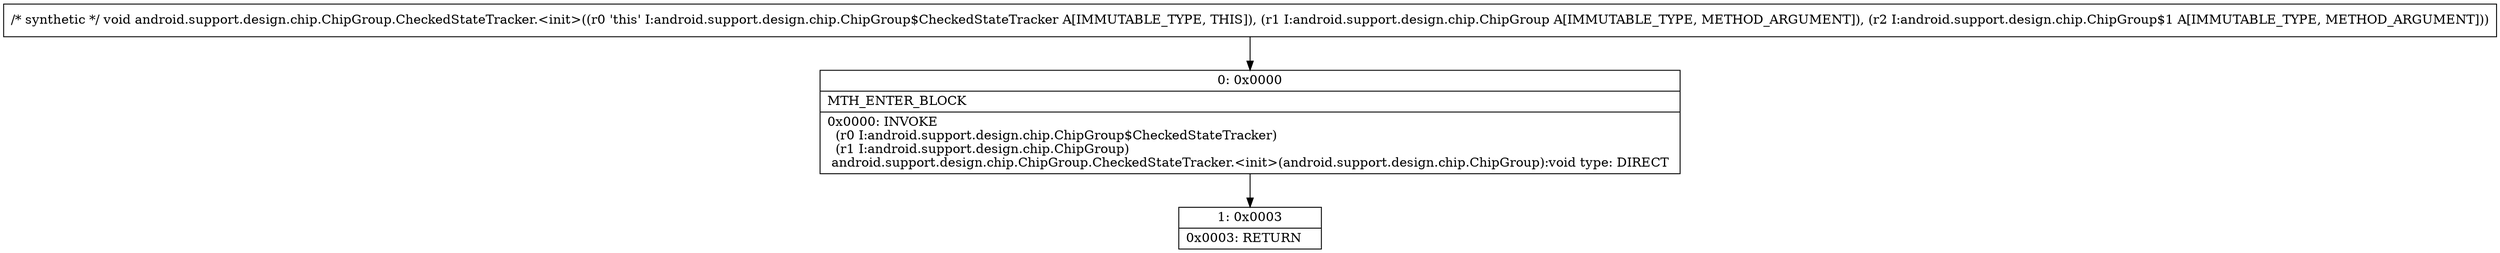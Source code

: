 digraph "CFG forandroid.support.design.chip.ChipGroup.CheckedStateTracker.\<init\>(Landroid\/support\/design\/chip\/ChipGroup;Landroid\/support\/design\/chip\/ChipGroup$1;)V" {
Node_0 [shape=record,label="{0\:\ 0x0000|MTH_ENTER_BLOCK\l|0x0000: INVOKE  \l  (r0 I:android.support.design.chip.ChipGroup$CheckedStateTracker)\l  (r1 I:android.support.design.chip.ChipGroup)\l android.support.design.chip.ChipGroup.CheckedStateTracker.\<init\>(android.support.design.chip.ChipGroup):void type: DIRECT \l}"];
Node_1 [shape=record,label="{1\:\ 0x0003|0x0003: RETURN   \l}"];
MethodNode[shape=record,label="{\/* synthetic *\/ void android.support.design.chip.ChipGroup.CheckedStateTracker.\<init\>((r0 'this' I:android.support.design.chip.ChipGroup$CheckedStateTracker A[IMMUTABLE_TYPE, THIS]), (r1 I:android.support.design.chip.ChipGroup A[IMMUTABLE_TYPE, METHOD_ARGUMENT]), (r2 I:android.support.design.chip.ChipGroup$1 A[IMMUTABLE_TYPE, METHOD_ARGUMENT])) }"];
MethodNode -> Node_0;
Node_0 -> Node_1;
}

